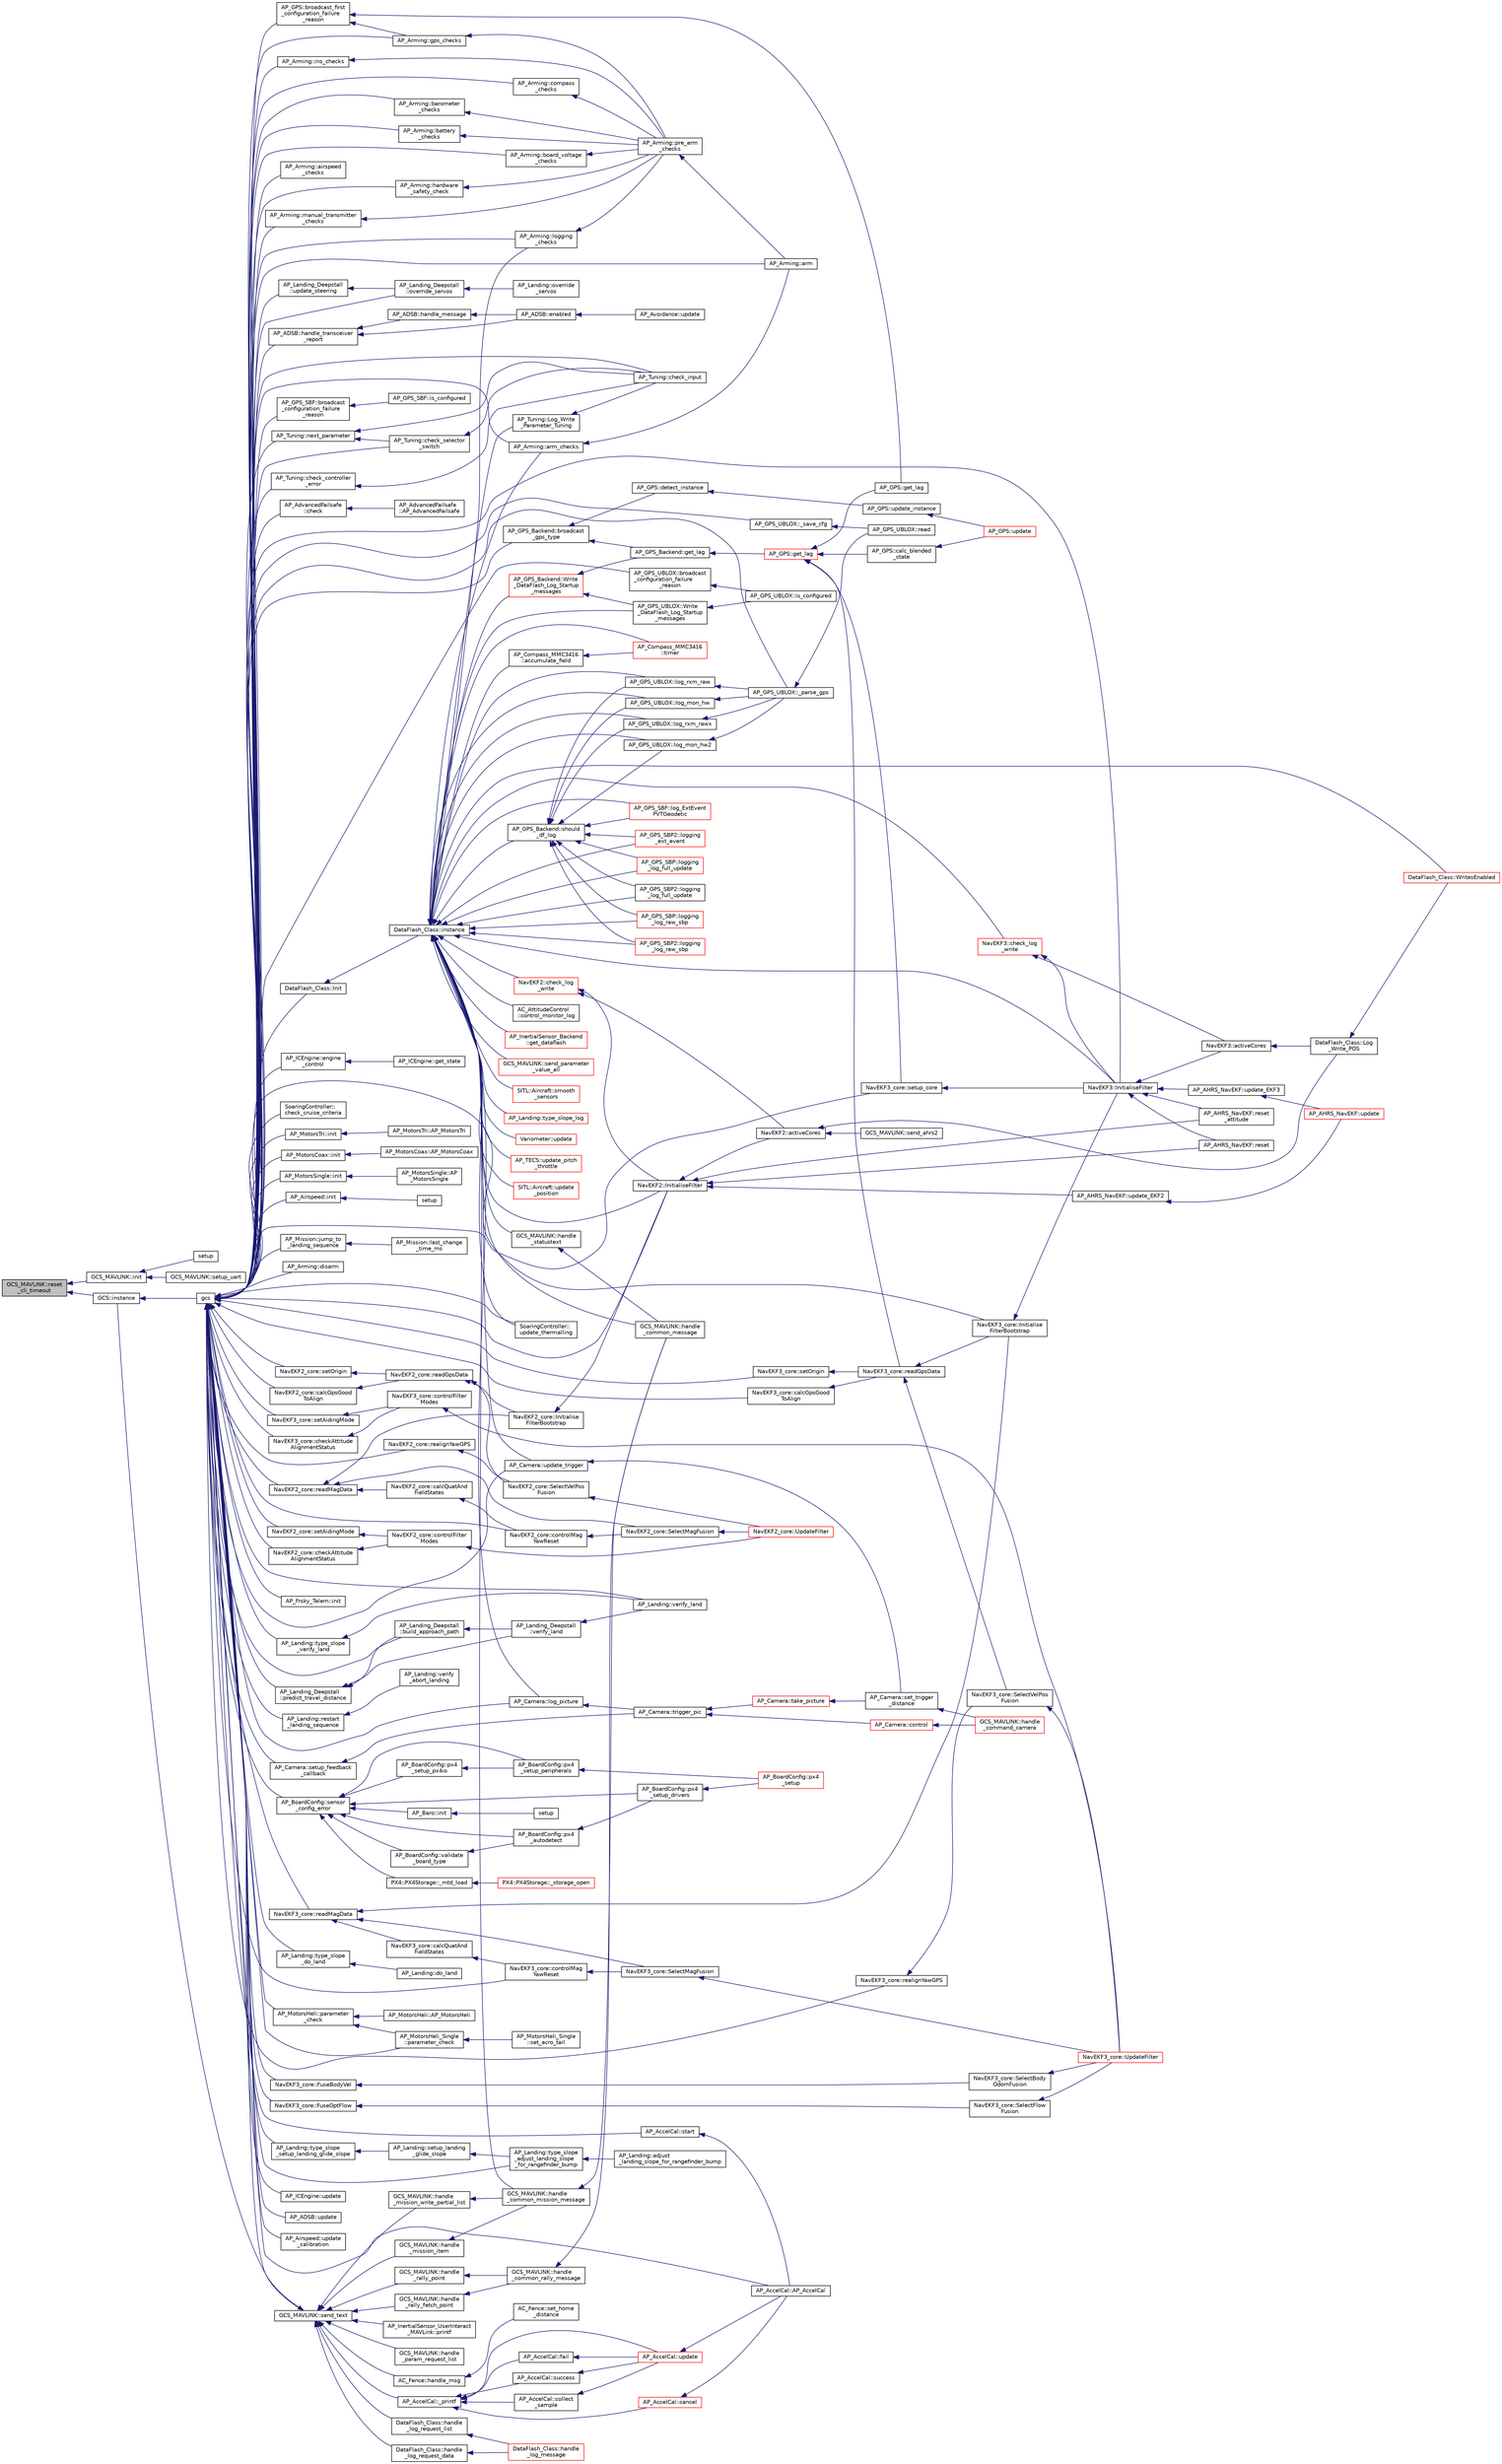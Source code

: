 digraph "GCS_MAVLINK::reset_cli_timeout"
{
 // INTERACTIVE_SVG=YES
  edge [fontname="Helvetica",fontsize="10",labelfontname="Helvetica",labelfontsize="10"];
  node [fontname="Helvetica",fontsize="10",shape=record];
  rankdir="LR";
  Node1 [label="GCS_MAVLINK::reset\l_cli_timeout",height=0.2,width=0.4,color="black", fillcolor="grey75", style="filled", fontcolor="black"];
  Node1 -> Node2 [dir="back",color="midnightblue",fontsize="10",style="solid",fontname="Helvetica"];
  Node2 [label="GCS_MAVLINK::init",height=0.2,width=0.4,color="black", fillcolor="white", style="filled",URL="$structGCS__MAVLINK.html#afaf4b53bc2f64b4fb6bd1fe729b2cef3"];
  Node2 -> Node3 [dir="back",color="midnightblue",fontsize="10",style="solid",fontname="Helvetica"];
  Node3 [label="setup",height=0.2,width=0.4,color="black", fillcolor="white", style="filled",URL="$routing_8cpp.html#a4fc01d736fe50cf5b977f755b675f11d"];
  Node2 -> Node4 [dir="back",color="midnightblue",fontsize="10",style="solid",fontname="Helvetica"];
  Node4 [label="GCS_MAVLINK::setup_uart",height=0.2,width=0.4,color="black", fillcolor="white", style="filled",URL="$structGCS__MAVLINK.html#a0680c93d81d7de3273931c5bccc890f5"];
  Node1 -> Node5 [dir="back",color="midnightblue",fontsize="10",style="solid",fontname="Helvetica"];
  Node5 [label="GCS::instance",height=0.2,width=0.4,color="black", fillcolor="white", style="filled",URL="$classGCS.html#ae4cc34bdfabd2de4587d3553e6b4582d"];
  Node5 -> Node6 [dir="back",color="midnightblue",fontsize="10",style="solid",fontname="Helvetica"];
  Node6 [label="gcs",height=0.2,width=0.4,color="black", fillcolor="white", style="filled",URL="$GCS__Common_8cpp.html#a1d3cc361b864ddf64a44c12ab3bd044e"];
  Node6 -> Node7 [dir="back",color="midnightblue",fontsize="10",style="solid",fontname="Helvetica"];
  Node7 [label="AP_GPS_UBLOX::_parse_gps",height=0.2,width=0.4,color="black", fillcolor="white", style="filled",URL="$classAP__GPS__UBLOX.html#a16ae8ab4b0babfbc2245beb0a438ec33"];
  Node7 -> Node8 [dir="back",color="midnightblue",fontsize="10",style="solid",fontname="Helvetica"];
  Node8 [label="AP_GPS_UBLOX::read",height=0.2,width=0.4,color="black", fillcolor="white", style="filled",URL="$classAP__GPS__UBLOX.html#a09825f5ca37ee9bdb5e0939a4073a84e"];
  Node6 -> Node9 [dir="back",color="midnightblue",fontsize="10",style="solid",fontname="Helvetica"];
  Node9 [label="AP_GPS_UBLOX::_save_cfg",height=0.2,width=0.4,color="black", fillcolor="white", style="filled",URL="$classAP__GPS__UBLOX.html#a735f714c51ff36ab8e5fa4cf266627ab"];
  Node9 -> Node8 [dir="back",color="midnightblue",fontsize="10",style="solid",fontname="Helvetica"];
  Node6 -> Node10 [dir="back",color="midnightblue",fontsize="10",style="solid",fontname="Helvetica"];
  Node10 [label="AP_Arming::airspeed\l_checks",height=0.2,width=0.4,color="black", fillcolor="white", style="filled",URL="$classAP__Arming.html#a2b7ca6e3c7517feca088b28d45f2fc61"];
  Node6 -> Node11 [dir="back",color="midnightblue",fontsize="10",style="solid",fontname="Helvetica"];
  Node11 [label="AP_AccelCal::AP_AccelCal",height=0.2,width=0.4,color="black", fillcolor="white", style="filled",URL="$classAP__AccelCal.html#a04edd404ef14de6e6106e02f3746afeb"];
  Node6 -> Node12 [dir="back",color="midnightblue",fontsize="10",style="solid",fontname="Helvetica"];
  Node12 [label="AP_Arming::arm",height=0.2,width=0.4,color="black", fillcolor="white", style="filled",URL="$classAP__Arming.html#a47b859d9929a736df2f08a1cad03efcb"];
  Node6 -> Node13 [dir="back",color="midnightblue",fontsize="10",style="solid",fontname="Helvetica"];
  Node13 [label="AP_Arming::arm_checks",height=0.2,width=0.4,color="black", fillcolor="white", style="filled",URL="$classAP__Arming.html#ab2f0095af9b74996b11006d85fc137ed"];
  Node13 -> Node12 [dir="back",color="midnightblue",fontsize="10",style="solid",fontname="Helvetica"];
  Node6 -> Node14 [dir="back",color="midnightblue",fontsize="10",style="solid",fontname="Helvetica"];
  Node14 [label="AP_Arming::barometer\l_checks",height=0.2,width=0.4,color="black", fillcolor="white", style="filled",URL="$classAP__Arming.html#af6f4e5ed936ada30378367cda0ad7710"];
  Node14 -> Node15 [dir="back",color="midnightblue",fontsize="10",style="solid",fontname="Helvetica"];
  Node15 [label="AP_Arming::pre_arm\l_checks",height=0.2,width=0.4,color="black", fillcolor="white", style="filled",URL="$classAP__Arming.html#a73c03baf7f22b7124a2ac9e9286a850a"];
  Node15 -> Node12 [dir="back",color="midnightblue",fontsize="10",style="solid",fontname="Helvetica"];
  Node6 -> Node16 [dir="back",color="midnightblue",fontsize="10",style="solid",fontname="Helvetica"];
  Node16 [label="AP_Arming::battery\l_checks",height=0.2,width=0.4,color="black", fillcolor="white", style="filled",URL="$classAP__Arming.html#a03bd378dc54cf6f8624cac6c2e59aa79"];
  Node16 -> Node15 [dir="back",color="midnightblue",fontsize="10",style="solid",fontname="Helvetica"];
  Node6 -> Node17 [dir="back",color="midnightblue",fontsize="10",style="solid",fontname="Helvetica"];
  Node17 [label="AP_Arming::board_voltage\l_checks",height=0.2,width=0.4,color="black", fillcolor="white", style="filled",URL="$classAP__Arming.html#a3a7732a0c5ed5b5ccbb97e72c2a6587c"];
  Node17 -> Node15 [dir="back",color="midnightblue",fontsize="10",style="solid",fontname="Helvetica"];
  Node6 -> Node18 [dir="back",color="midnightblue",fontsize="10",style="solid",fontname="Helvetica"];
  Node18 [label="AP_GPS_SBF::broadcast\l_configuration_failure\l_reason",height=0.2,width=0.4,color="black", fillcolor="white", style="filled",URL="$classAP__GPS__SBF.html#a3afd5ceacd87462981cc290fd3dcc66d"];
  Node18 -> Node19 [dir="back",color="midnightblue",fontsize="10",style="solid",fontname="Helvetica"];
  Node19 [label="AP_GPS_SBF::is_configured",height=0.2,width=0.4,color="black", fillcolor="white", style="filled",URL="$classAP__GPS__SBF.html#a6efa60b7831d8b60ebee050d2d37842d"];
  Node6 -> Node20 [dir="back",color="midnightblue",fontsize="10",style="solid",fontname="Helvetica"];
  Node20 [label="AP_GPS_UBLOX::broadcast\l_configuration_failure\l_reason",height=0.2,width=0.4,color="black", fillcolor="white", style="filled",URL="$classAP__GPS__UBLOX.html#a63fbd7a6bd3cac3ce3072a4713a0d1bc"];
  Node20 -> Node21 [dir="back",color="midnightblue",fontsize="10",style="solid",fontname="Helvetica"];
  Node21 [label="AP_GPS_UBLOX::is_configured",height=0.2,width=0.4,color="black", fillcolor="white", style="filled",URL="$classAP__GPS__UBLOX.html#a58f67b3059c4ba8892d12ae9139f077d"];
  Node6 -> Node22 [dir="back",color="midnightblue",fontsize="10",style="solid",fontname="Helvetica"];
  Node22 [label="AP_GPS::broadcast_first\l_configuration_failure\l_reason",height=0.2,width=0.4,color="black", fillcolor="white", style="filled",URL="$classAP__GPS.html#a04a660c6aeee0add4d4d6ebac74c2944"];
  Node22 -> Node23 [dir="back",color="midnightblue",fontsize="10",style="solid",fontname="Helvetica"];
  Node23 [label="AP_GPS::get_lag",height=0.2,width=0.4,color="black", fillcolor="white", style="filled",URL="$classAP__GPS.html#a6e74a89971cdb43f9d24e5dd9a36a090"];
  Node22 -> Node24 [dir="back",color="midnightblue",fontsize="10",style="solid",fontname="Helvetica"];
  Node24 [label="AP_Arming::gps_checks",height=0.2,width=0.4,color="black", fillcolor="white", style="filled",URL="$classAP__Arming.html#a3e31fe40e0d7d0e6befd2f82dd6b5a6d"];
  Node24 -> Node15 [dir="back",color="midnightblue",fontsize="10",style="solid",fontname="Helvetica"];
  Node6 -> Node25 [dir="back",color="midnightblue",fontsize="10",style="solid",fontname="Helvetica"];
  Node25 [label="AP_GPS_Backend::broadcast\l_gps_type",height=0.2,width=0.4,color="black", fillcolor="white", style="filled",URL="$classAP__GPS__Backend.html#ae08cc0de134fdba86c629c09dc5c8790"];
  Node25 -> Node26 [dir="back",color="midnightblue",fontsize="10",style="solid",fontname="Helvetica"];
  Node26 [label="AP_GPS::detect_instance",height=0.2,width=0.4,color="black", fillcolor="white", style="filled",URL="$classAP__GPS.html#a4bdd5c70ed358b4147a58c7d09f040dd"];
  Node26 -> Node27 [dir="back",color="midnightblue",fontsize="10",style="solid",fontname="Helvetica"];
  Node27 [label="AP_GPS::update_instance",height=0.2,width=0.4,color="black", fillcolor="white", style="filled",URL="$classAP__GPS.html#a83302e8b52e5d01ae67375b3542eb460"];
  Node27 -> Node28 [dir="back",color="midnightblue",fontsize="10",style="solid",fontname="Helvetica"];
  Node28 [label="AP_GPS::update",height=0.2,width=0.4,color="red", fillcolor="white", style="filled",URL="$classAP__GPS.html#afe04427a47ab5e630cb979815abd911e"];
  Node25 -> Node29 [dir="back",color="midnightblue",fontsize="10",style="solid",fontname="Helvetica"];
  Node29 [label="AP_GPS_Backend::get_lag",height=0.2,width=0.4,color="black", fillcolor="white", style="filled",URL="$classAP__GPS__Backend.html#aef958d85d2717afc7b1e3af3eaf19291"];
  Node29 -> Node30 [dir="back",color="midnightblue",fontsize="10",style="solid",fontname="Helvetica"];
  Node30 [label="AP_GPS::get_lag",height=0.2,width=0.4,color="red", fillcolor="white", style="filled",URL="$classAP__GPS.html#a4a682466e84404be8ca6f66816fd56a5"];
  Node30 -> Node31 [dir="back",color="midnightblue",fontsize="10",style="solid",fontname="Helvetica"];
  Node31 [label="AP_GPS::calc_blended\l_state",height=0.2,width=0.4,color="black", fillcolor="white", style="filled",URL="$classAP__GPS.html#a86e388032563bbd72cca1bce9ec24d17"];
  Node31 -> Node28 [dir="back",color="midnightblue",fontsize="10",style="solid",fontname="Helvetica"];
  Node30 -> Node23 [dir="back",color="midnightblue",fontsize="10",style="solid",fontname="Helvetica"];
  Node30 -> Node32 [dir="back",color="midnightblue",fontsize="10",style="solid",fontname="Helvetica"];
  Node32 [label="NavEKF3_core::readGpsData",height=0.2,width=0.4,color="black", fillcolor="white", style="filled",URL="$classNavEKF3__core.html#ac8dc281034818e5fc9b2207daa2b7c3a"];
  Node32 -> Node33 [dir="back",color="midnightblue",fontsize="10",style="solid",fontname="Helvetica"];
  Node33 [label="NavEKF3_core::Initialise\lFilterBootstrap",height=0.2,width=0.4,color="black", fillcolor="white", style="filled",URL="$classNavEKF3__core.html#aae18ada44b1b7be0d45af03391ef961a"];
  Node33 -> Node34 [dir="back",color="midnightblue",fontsize="10",style="solid",fontname="Helvetica"];
  Node34 [label="NavEKF3::InitialiseFilter",height=0.2,width=0.4,color="black", fillcolor="white", style="filled",URL="$classNavEKF3.html#a07f064fa513fbb6e7188141904f3b5b5"];
  Node34 -> Node35 [dir="back",color="midnightblue",fontsize="10",style="solid",fontname="Helvetica"];
  Node35 [label="AP_AHRS_NavEKF::update_EKF3",height=0.2,width=0.4,color="black", fillcolor="white", style="filled",URL="$classAP__AHRS__NavEKF.html#a324160404f12959e955554f5aed26459"];
  Node35 -> Node36 [dir="back",color="midnightblue",fontsize="10",style="solid",fontname="Helvetica"];
  Node36 [label="AP_AHRS_NavEKF::update",height=0.2,width=0.4,color="red", fillcolor="white", style="filled",URL="$classAP__AHRS__NavEKF.html#ac8111979c5dc37a55b2c50818534ea52"];
  Node34 -> Node37 [dir="back",color="midnightblue",fontsize="10",style="solid",fontname="Helvetica"];
  Node37 [label="AP_AHRS_NavEKF::reset",height=0.2,width=0.4,color="black", fillcolor="white", style="filled",URL="$classAP__AHRS__NavEKF.html#a532ff0df024a4537e5a108c42ba405a7"];
  Node34 -> Node38 [dir="back",color="midnightblue",fontsize="10",style="solid",fontname="Helvetica"];
  Node38 [label="AP_AHRS_NavEKF::reset\l_attitude",height=0.2,width=0.4,color="black", fillcolor="white", style="filled",URL="$classAP__AHRS__NavEKF.html#a9bd3c7f1793a48cd0d736b19fbfaf19a"];
  Node34 -> Node39 [dir="back",color="midnightblue",fontsize="10",style="solid",fontname="Helvetica"];
  Node39 [label="NavEKF3::activeCores",height=0.2,width=0.4,color="black", fillcolor="white", style="filled",URL="$classNavEKF3.html#a3e1f50ad977a17222fcd7a6851b0f2ec"];
  Node39 -> Node40 [dir="back",color="midnightblue",fontsize="10",style="solid",fontname="Helvetica"];
  Node40 [label="DataFlash_Class::Log\l_Write_POS",height=0.2,width=0.4,color="black", fillcolor="white", style="filled",URL="$classDataFlash__Class.html#a46e58faaa53c44516433f6bb7bde4163"];
  Node40 -> Node41 [dir="back",color="midnightblue",fontsize="10",style="solid",fontname="Helvetica"];
  Node41 [label="DataFlash_Class::WritesEnabled",height=0.2,width=0.4,color="red", fillcolor="white", style="filled",URL="$classDataFlash__Class.html#a680528ccef337901407a125439e1f397"];
  Node32 -> Node42 [dir="back",color="midnightblue",fontsize="10",style="solid",fontname="Helvetica"];
  Node42 [label="NavEKF3_core::SelectVelPos\lFusion",height=0.2,width=0.4,color="black", fillcolor="white", style="filled",URL="$classNavEKF3__core.html#a8f4723dabc873f7112948a18b290fb01"];
  Node42 -> Node43 [dir="back",color="midnightblue",fontsize="10",style="solid",fontname="Helvetica"];
  Node43 [label="NavEKF3_core::UpdateFilter",height=0.2,width=0.4,color="red", fillcolor="white", style="filled",URL="$classNavEKF3__core.html#a2a7fae9e0bf2ce6fc2f9b3918dc168d3"];
  Node30 -> Node44 [dir="back",color="midnightblue",fontsize="10",style="solid",fontname="Helvetica"];
  Node44 [label="NavEKF3_core::setup_core",height=0.2,width=0.4,color="black", fillcolor="white", style="filled",URL="$classNavEKF3__core.html#a0b8f47e59f846a862b145edfaa9b7e99"];
  Node44 -> Node34 [dir="back",color="midnightblue",fontsize="10",style="solid",fontname="Helvetica"];
  Node6 -> Node45 [dir="back",color="midnightblue",fontsize="10",style="solid",fontname="Helvetica"];
  Node45 [label="AP_Landing_Deepstall\l::build_approach_path",height=0.2,width=0.4,color="black", fillcolor="white", style="filled",URL="$classAP__Landing__Deepstall.html#a4a72b071a83b10f686db40d93a9ddb7c"];
  Node45 -> Node46 [dir="back",color="midnightblue",fontsize="10",style="solid",fontname="Helvetica"];
  Node46 [label="AP_Landing_Deepstall\l::verify_land",height=0.2,width=0.4,color="black", fillcolor="white", style="filled",URL="$classAP__Landing__Deepstall.html#af3cde793ef57477c3468547de0a8a90f"];
  Node46 -> Node47 [dir="back",color="midnightblue",fontsize="10",style="solid",fontname="Helvetica"];
  Node47 [label="AP_Landing::verify_land",height=0.2,width=0.4,color="black", fillcolor="white", style="filled",URL="$classAP__Landing.html#afdbc34de818b9cb366336c23660fd495"];
  Node6 -> Node48 [dir="back",color="midnightblue",fontsize="10",style="solid",fontname="Helvetica"];
  Node48 [label="NavEKF2_core::calcGpsGood\lToAlign",height=0.2,width=0.4,color="black", fillcolor="white", style="filled",URL="$classNavEKF2__core.html#af17ad10645eedde6134e5988ed2b80b2"];
  Node48 -> Node49 [dir="back",color="midnightblue",fontsize="10",style="solid",fontname="Helvetica"];
  Node49 [label="NavEKF2_core::readGpsData",height=0.2,width=0.4,color="black", fillcolor="white", style="filled",URL="$classNavEKF2__core.html#ae325dba2deac733f1de41c5e7ee4f707"];
  Node49 -> Node50 [dir="back",color="midnightblue",fontsize="10",style="solid",fontname="Helvetica"];
  Node50 [label="NavEKF2_core::Initialise\lFilterBootstrap",height=0.2,width=0.4,color="black", fillcolor="white", style="filled",URL="$classNavEKF2__core.html#a4a06ae47c3edebdecd2b179a0567f00b"];
  Node50 -> Node51 [dir="back",color="midnightblue",fontsize="10",style="solid",fontname="Helvetica"];
  Node51 [label="NavEKF2::InitialiseFilter",height=0.2,width=0.4,color="black", fillcolor="white", style="filled",URL="$classNavEKF2.html#a9c447b8d84abf2dfc845ddbbbad46a2b"];
  Node51 -> Node52 [dir="back",color="midnightblue",fontsize="10",style="solid",fontname="Helvetica"];
  Node52 [label="AP_AHRS_NavEKF::update_EKF2",height=0.2,width=0.4,color="black", fillcolor="white", style="filled",URL="$classAP__AHRS__NavEKF.html#a0187c6d3d4348b002a204c05d3e94b07"];
  Node52 -> Node36 [dir="back",color="midnightblue",fontsize="10",style="solid",fontname="Helvetica"];
  Node51 -> Node37 [dir="back",color="midnightblue",fontsize="10",style="solid",fontname="Helvetica"];
  Node51 -> Node38 [dir="back",color="midnightblue",fontsize="10",style="solid",fontname="Helvetica"];
  Node51 -> Node53 [dir="back",color="midnightblue",fontsize="10",style="solid",fontname="Helvetica"];
  Node53 [label="NavEKF2::activeCores",height=0.2,width=0.4,color="black", fillcolor="white", style="filled",URL="$classNavEKF2.html#ab18af2714c15fcf190493c01e2a28c73"];
  Node53 -> Node40 [dir="back",color="midnightblue",fontsize="10",style="solid",fontname="Helvetica"];
  Node53 -> Node54 [dir="back",color="midnightblue",fontsize="10",style="solid",fontname="Helvetica"];
  Node54 [label="GCS_MAVLINK::send_ahrs2",height=0.2,width=0.4,color="black", fillcolor="white", style="filled",URL="$structGCS__MAVLINK.html#a558ba3447048b78cb9dde460053e2741"];
  Node49 -> Node55 [dir="back",color="midnightblue",fontsize="10",style="solid",fontname="Helvetica"];
  Node55 [label="NavEKF2_core::SelectVelPos\lFusion",height=0.2,width=0.4,color="black", fillcolor="white", style="filled",URL="$classNavEKF2__core.html#aff31047fa71772bca7ce574617ede0f6"];
  Node55 -> Node56 [dir="back",color="midnightblue",fontsize="10",style="solid",fontname="Helvetica"];
  Node56 [label="NavEKF2_core::UpdateFilter",height=0.2,width=0.4,color="red", fillcolor="white", style="filled",URL="$classNavEKF2__core.html#a5f5c815cbd5ebba30d731f89f87726c3"];
  Node6 -> Node57 [dir="back",color="midnightblue",fontsize="10",style="solid",fontname="Helvetica"];
  Node57 [label="NavEKF3_core::calcGpsGood\lToAlign",height=0.2,width=0.4,color="black", fillcolor="white", style="filled",URL="$classNavEKF3__core.html#ab712c6228fff3e0413b5bf039755ccaf"];
  Node57 -> Node32 [dir="back",color="midnightblue",fontsize="10",style="solid",fontname="Helvetica"];
  Node6 -> Node58 [dir="back",color="midnightblue",fontsize="10",style="solid",fontname="Helvetica"];
  Node58 [label="AP_AdvancedFailsafe\l::check",height=0.2,width=0.4,color="black", fillcolor="white", style="filled",URL="$classAP__AdvancedFailsafe.html#a017a878d56457eea9bd9a59c07b92190"];
  Node58 -> Node59 [dir="back",color="midnightblue",fontsize="10",style="solid",fontname="Helvetica"];
  Node59 [label="AP_AdvancedFailsafe\l::AP_AdvancedFailsafe",height=0.2,width=0.4,color="black", fillcolor="white", style="filled",URL="$classAP__AdvancedFailsafe.html#a39be1f9cf2fd71b852e60314e24a5014"];
  Node6 -> Node60 [dir="back",color="midnightblue",fontsize="10",style="solid",fontname="Helvetica"];
  Node60 [label="AP_Tuning::check_controller\l_error",height=0.2,width=0.4,color="black", fillcolor="white", style="filled",URL="$classAP__Tuning.html#a2edf7f8bc74c25be438ec7ceacbe9267"];
  Node60 -> Node61 [dir="back",color="midnightblue",fontsize="10",style="solid",fontname="Helvetica"];
  Node61 [label="AP_Tuning::check_input",height=0.2,width=0.4,color="black", fillcolor="white", style="filled",URL="$classAP__Tuning.html#a26bf8c5e3711e547ce95654ca285fecb"];
  Node6 -> Node62 [dir="back",color="midnightblue",fontsize="10",style="solid",fontname="Helvetica"];
  Node62 [label="SoaringController::\lcheck_cruise_criteria",height=0.2,width=0.4,color="black", fillcolor="white", style="filled",URL="$classSoaringController.html#a67d3126fd2b67b567a8aac3998948170"];
  Node6 -> Node61 [dir="back",color="midnightblue",fontsize="10",style="solid",fontname="Helvetica"];
  Node6 -> Node63 [dir="back",color="midnightblue",fontsize="10",style="solid",fontname="Helvetica"];
  Node63 [label="AP_Tuning::check_selector\l_switch",height=0.2,width=0.4,color="black", fillcolor="white", style="filled",URL="$classAP__Tuning.html#a2c322bf5acb10cb09aee89436abf4e04"];
  Node63 -> Node61 [dir="back",color="midnightblue",fontsize="10",style="solid",fontname="Helvetica"];
  Node6 -> Node64 [dir="back",color="midnightblue",fontsize="10",style="solid",fontname="Helvetica"];
  Node64 [label="NavEKF2_core::checkAttitude\lAlignmentStatus",height=0.2,width=0.4,color="black", fillcolor="white", style="filled",URL="$classNavEKF2__core.html#aeae0381fbcdde23ea1a58f929d0aeafb"];
  Node64 -> Node65 [dir="back",color="midnightblue",fontsize="10",style="solid",fontname="Helvetica"];
  Node65 [label="NavEKF2_core::controlFilter\lModes",height=0.2,width=0.4,color="black", fillcolor="white", style="filled",URL="$classNavEKF2__core.html#a9c41b138c335540f4cc51c4b3fff9b9f"];
  Node65 -> Node56 [dir="back",color="midnightblue",fontsize="10",style="solid",fontname="Helvetica"];
  Node6 -> Node66 [dir="back",color="midnightblue",fontsize="10",style="solid",fontname="Helvetica"];
  Node66 [label="NavEKF3_core::checkAttitude\lAlignmentStatus",height=0.2,width=0.4,color="black", fillcolor="white", style="filled",URL="$classNavEKF3__core.html#a7ccaa712cd813dd23e6cb1a438be83ae"];
  Node66 -> Node67 [dir="back",color="midnightblue",fontsize="10",style="solid",fontname="Helvetica"];
  Node67 [label="NavEKF3_core::controlFilter\lModes",height=0.2,width=0.4,color="black", fillcolor="white", style="filled",URL="$classNavEKF3__core.html#a95c6e08d506573f77311f547a0d97fd2"];
  Node67 -> Node43 [dir="back",color="midnightblue",fontsize="10",style="solid",fontname="Helvetica"];
  Node6 -> Node68 [dir="back",color="midnightblue",fontsize="10",style="solid",fontname="Helvetica"];
  Node68 [label="AP_Arming::compass\l_checks",height=0.2,width=0.4,color="black", fillcolor="white", style="filled",URL="$classAP__Arming.html#a24332b3f5e2e233914bce12e69ae9564"];
  Node68 -> Node15 [dir="back",color="midnightblue",fontsize="10",style="solid",fontname="Helvetica"];
  Node6 -> Node69 [dir="back",color="midnightblue",fontsize="10",style="solid",fontname="Helvetica"];
  Node69 [label="NavEKF2_core::controlMag\lYawReset",height=0.2,width=0.4,color="black", fillcolor="white", style="filled",URL="$classNavEKF2__core.html#a3989e564224adfa26b0e32a5a03aca10"];
  Node69 -> Node70 [dir="back",color="midnightblue",fontsize="10",style="solid",fontname="Helvetica"];
  Node70 [label="NavEKF2_core::SelectMagFusion",height=0.2,width=0.4,color="black", fillcolor="white", style="filled",URL="$classNavEKF2__core.html#aa0f6cd840e93e0233f056c88ce45ef85"];
  Node70 -> Node56 [dir="back",color="midnightblue",fontsize="10",style="solid",fontname="Helvetica"];
  Node6 -> Node71 [dir="back",color="midnightblue",fontsize="10",style="solid",fontname="Helvetica"];
  Node71 [label="NavEKF3_core::controlMag\lYawReset",height=0.2,width=0.4,color="black", fillcolor="white", style="filled",URL="$classNavEKF3__core.html#ae050fc8e6c45d5134f8cba8dabc719e8"];
  Node71 -> Node72 [dir="back",color="midnightblue",fontsize="10",style="solid",fontname="Helvetica"];
  Node72 [label="NavEKF3_core::SelectMagFusion",height=0.2,width=0.4,color="black", fillcolor="white", style="filled",URL="$classNavEKF3__core.html#a800d407d377e6532d563c68cc3c731d8"];
  Node72 -> Node43 [dir="back",color="midnightblue",fontsize="10",style="solid",fontname="Helvetica"];
  Node6 -> Node73 [dir="back",color="midnightblue",fontsize="10",style="solid",fontname="Helvetica"];
  Node73 [label="AP_Arming::disarm",height=0.2,width=0.4,color="black", fillcolor="white", style="filled",URL="$classAP__Arming.html#a1cd502992feb63526f3e2942576d4c03"];
  Node6 -> Node74 [dir="back",color="midnightblue",fontsize="10",style="solid",fontname="Helvetica"];
  Node74 [label="AP_ICEngine::engine\l_control",height=0.2,width=0.4,color="black", fillcolor="white", style="filled",URL="$classAP__ICEngine.html#a7ff9bcb99673c2fdd18f017902759fdc"];
  Node74 -> Node75 [dir="back",color="midnightblue",fontsize="10",style="solid",fontname="Helvetica"];
  Node75 [label="AP_ICEngine::get_state",height=0.2,width=0.4,color="black", fillcolor="white", style="filled",URL="$classAP__ICEngine.html#a8f16fbca2b8c8ecd7b0c4b25e75b780c"];
  Node6 -> Node76 [dir="back",color="midnightblue",fontsize="10",style="solid",fontname="Helvetica"];
  Node76 [label="NavEKF3_core::FuseBodyVel",height=0.2,width=0.4,color="black", fillcolor="white", style="filled",URL="$classNavEKF3__core.html#ac3a112101b27d4efd4d9f9cb7904268f"];
  Node76 -> Node77 [dir="back",color="midnightblue",fontsize="10",style="solid",fontname="Helvetica"];
  Node77 [label="NavEKF3_core::SelectBody\lOdomFusion",height=0.2,width=0.4,color="black", fillcolor="white", style="filled",URL="$classNavEKF3__core.html#a3428bb1101c7d29ed20a768b39e234a1"];
  Node77 -> Node43 [dir="back",color="midnightblue",fontsize="10",style="solid",fontname="Helvetica"];
  Node6 -> Node78 [dir="back",color="midnightblue",fontsize="10",style="solid",fontname="Helvetica"];
  Node78 [label="NavEKF3_core::FuseOptFlow",height=0.2,width=0.4,color="black", fillcolor="white", style="filled",URL="$classNavEKF3__core.html#a54648c765fad2d34d1de4453beb07f01"];
  Node78 -> Node79 [dir="back",color="midnightblue",fontsize="10",style="solid",fontname="Helvetica"];
  Node79 [label="NavEKF3_core::SelectFlow\lFusion",height=0.2,width=0.4,color="black", fillcolor="white", style="filled",URL="$classNavEKF3__core.html#a39734940646764850a021495895c7beb"];
  Node79 -> Node43 [dir="back",color="midnightblue",fontsize="10",style="solid",fontname="Helvetica"];
  Node6 -> Node24 [dir="back",color="midnightblue",fontsize="10",style="solid",fontname="Helvetica"];
  Node6 -> Node80 [dir="back",color="midnightblue",fontsize="10",style="solid",fontname="Helvetica"];
  Node80 [label="AP_ADSB::handle_transceiver\l_report",height=0.2,width=0.4,color="black", fillcolor="white", style="filled",URL="$classAP__ADSB.html#a3e100c93ec641fc04cbf8b0472a482f2"];
  Node80 -> Node81 [dir="back",color="midnightblue",fontsize="10",style="solid",fontname="Helvetica"];
  Node81 [label="AP_ADSB::enabled",height=0.2,width=0.4,color="black", fillcolor="white", style="filled",URL="$classAP__ADSB.html#af26aa027b7f46c7bc4c6df02e2b383d8"];
  Node81 -> Node82 [dir="back",color="midnightblue",fontsize="10",style="solid",fontname="Helvetica"];
  Node82 [label="AP_Avoidance::update",height=0.2,width=0.4,color="black", fillcolor="white", style="filled",URL="$classAP__Avoidance.html#a37059296c298d5f6d9a5fb11bab4d329"];
  Node80 -> Node83 [dir="back",color="midnightblue",fontsize="10",style="solid",fontname="Helvetica"];
  Node83 [label="AP_ADSB::handle_message",height=0.2,width=0.4,color="black", fillcolor="white", style="filled",URL="$classAP__ADSB.html#add2ce2f5a7bb949117e97164712f814e"];
  Node83 -> Node81 [dir="back",color="midnightblue",fontsize="10",style="solid",fontname="Helvetica"];
  Node6 -> Node84 [dir="back",color="midnightblue",fontsize="10",style="solid",fontname="Helvetica"];
  Node84 [label="AP_Arming::hardware\l_safety_check",height=0.2,width=0.4,color="black", fillcolor="white", style="filled",URL="$classAP__Arming.html#a66dd88cc4605d1c91c655b2959274b5c"];
  Node84 -> Node15 [dir="back",color="midnightblue",fontsize="10",style="solid",fontname="Helvetica"];
  Node6 -> Node85 [dir="back",color="midnightblue",fontsize="10",style="solid",fontname="Helvetica"];
  Node85 [label="AP_MotorsTri::init",height=0.2,width=0.4,color="black", fillcolor="white", style="filled",URL="$classAP__MotorsTri.html#ab3d9289eccb10b59908b71f5d6deef12"];
  Node85 -> Node86 [dir="back",color="midnightblue",fontsize="10",style="solid",fontname="Helvetica"];
  Node86 [label="AP_MotorsTri::AP_MotorsTri",height=0.2,width=0.4,color="black", fillcolor="white", style="filled",URL="$classAP__MotorsTri.html#a282f48b7e788fbbe5ae835a00937cb02",tooltip="Constructor. "];
  Node6 -> Node87 [dir="back",color="midnightblue",fontsize="10",style="solid",fontname="Helvetica"];
  Node87 [label="AP_MotorsCoax::init",height=0.2,width=0.4,color="black", fillcolor="white", style="filled",URL="$classAP__MotorsCoax.html#a608e8b345514d5dc776e9127340c16ce"];
  Node87 -> Node88 [dir="back",color="midnightblue",fontsize="10",style="solid",fontname="Helvetica"];
  Node88 [label="AP_MotorsCoax::AP_MotorsCoax",height=0.2,width=0.4,color="black", fillcolor="white", style="filled",URL="$classAP__MotorsCoax.html#a9f2013067a9ad3699bad4bd7ec4fba55",tooltip="Constructor. "];
  Node6 -> Node89 [dir="back",color="midnightblue",fontsize="10",style="solid",fontname="Helvetica"];
  Node89 [label="AP_MotorsSingle::init",height=0.2,width=0.4,color="black", fillcolor="white", style="filled",URL="$classAP__MotorsSingle.html#a23f9e9dec626aa810d730065eabadbf3"];
  Node89 -> Node90 [dir="back",color="midnightblue",fontsize="10",style="solid",fontname="Helvetica"];
  Node90 [label="AP_MotorsSingle::AP\l_MotorsSingle",height=0.2,width=0.4,color="black", fillcolor="white", style="filled",URL="$classAP__MotorsSingle.html#a93eade83957680ac6f0b01fadc8fbbfa",tooltip="Constructor. "];
  Node6 -> Node91 [dir="back",color="midnightblue",fontsize="10",style="solid",fontname="Helvetica"];
  Node91 [label="AP_Airspeed::init",height=0.2,width=0.4,color="black", fillcolor="white", style="filled",URL="$classAP__Airspeed.html#a7499575104f24c6502e1148c353d9637"];
  Node91 -> Node92 [dir="back",color="midnightblue",fontsize="10",style="solid",fontname="Helvetica"];
  Node92 [label="setup",height=0.2,width=0.4,color="black", fillcolor="white", style="filled",URL="$Airspeed_8cpp.html#a4fc01d736fe50cf5b977f755b675f11d"];
  Node6 -> Node93 [dir="back",color="midnightblue",fontsize="10",style="solid",fontname="Helvetica"];
  Node93 [label="DataFlash_Class::Init",height=0.2,width=0.4,color="black", fillcolor="white", style="filled",URL="$classDataFlash__Class.html#aabebe7ff9db07e2890274fceaa81b063"];
  Node93 -> Node94 [dir="back",color="midnightblue",fontsize="10",style="solid",fontname="Helvetica"];
  Node94 [label="DataFlash_Class::instance",height=0.2,width=0.4,color="black", fillcolor="white", style="filled",URL="$classDataFlash__Class.html#af898b7f68e05b5d2a6eaf53d2c178983"];
  Node94 -> Node95 [dir="back",color="midnightblue",fontsize="10",style="solid",fontname="Helvetica"];
  Node95 [label="AP_Compass_MMC3416\l::accumulate_field",height=0.2,width=0.4,color="black", fillcolor="white", style="filled",URL="$classAP__Compass__MMC3416.html#aa81525e474696e469db55ad9712a1b4f"];
  Node95 -> Node96 [dir="back",color="midnightblue",fontsize="10",style="solid",fontname="Helvetica"];
  Node96 [label="AP_Compass_MMC3416\l::timer",height=0.2,width=0.4,color="red", fillcolor="white", style="filled",URL="$classAP__Compass__MMC3416.html#a8b5b61173af45f3892c51bbeda783190"];
  Node94 -> Node13 [dir="back",color="midnightblue",fontsize="10",style="solid",fontname="Helvetica"];
  Node94 -> Node97 [dir="back",color="midnightblue",fontsize="10",style="solid",fontname="Helvetica"];
  Node97 [label="NavEKF3::check_log\l_write",height=0.2,width=0.4,color="red", fillcolor="white", style="filled",URL="$classNavEKF3.html#afa5a1b626563d35ad95545e8f056214b"];
  Node97 -> Node34 [dir="back",color="midnightblue",fontsize="10",style="solid",fontname="Helvetica"];
  Node97 -> Node39 [dir="back",color="midnightblue",fontsize="10",style="solid",fontname="Helvetica"];
  Node94 -> Node98 [dir="back",color="midnightblue",fontsize="10",style="solid",fontname="Helvetica"];
  Node98 [label="NavEKF2::check_log\l_write",height=0.2,width=0.4,color="red", fillcolor="white", style="filled",URL="$classNavEKF2.html#a124df957952b2cb0c04e4318a173f67a"];
  Node98 -> Node51 [dir="back",color="midnightblue",fontsize="10",style="solid",fontname="Helvetica"];
  Node98 -> Node53 [dir="back",color="midnightblue",fontsize="10",style="solid",fontname="Helvetica"];
  Node94 -> Node99 [dir="back",color="midnightblue",fontsize="10",style="solid",fontname="Helvetica"];
  Node99 [label="AC_AttitudeControl\l::control_monitor_log",height=0.2,width=0.4,color="black", fillcolor="white", style="filled",URL="$classAC__AttitudeControl.html#a24124a33c8cd7a9cd575d0c16a1e2d5b"];
  Node94 -> Node100 [dir="back",color="midnightblue",fontsize="10",style="solid",fontname="Helvetica"];
  Node100 [label="AP_InertialSensor_Backend\l::get_dataflash",height=0.2,width=0.4,color="red", fillcolor="white", style="filled",URL="$classAP__InertialSensor__Backend.html#a6c878a16f5530684e2e1644a374756ca"];
  Node94 -> Node101 [dir="back",color="midnightblue",fontsize="10",style="solid",fontname="Helvetica"];
  Node101 [label="GCS_MAVLINK::handle\l_common_message",height=0.2,width=0.4,color="black", fillcolor="white", style="filled",URL="$structGCS__MAVLINK.html#a13da94a2548ade6552a5250eb3251e89"];
  Node94 -> Node102 [dir="back",color="midnightblue",fontsize="10",style="solid",fontname="Helvetica"];
  Node102 [label="GCS_MAVLINK::handle\l_common_mission_message",height=0.2,width=0.4,color="black", fillcolor="white", style="filled",URL="$structGCS__MAVLINK.html#a00013e2a14c47d88af2638763d82e7d3"];
  Node102 -> Node101 [dir="back",color="midnightblue",fontsize="10",style="solid",fontname="Helvetica"];
  Node94 -> Node103 [dir="back",color="midnightblue",fontsize="10",style="solid",fontname="Helvetica"];
  Node103 [label="GCS_MAVLINK::handle\l_statustext",height=0.2,width=0.4,color="black", fillcolor="white", style="filled",URL="$structGCS__MAVLINK.html#a3e1b87c59be0f67950cce0314ffa4c30"];
  Node103 -> Node101 [dir="back",color="midnightblue",fontsize="10",style="solid",fontname="Helvetica"];
  Node94 -> Node34 [dir="back",color="midnightblue",fontsize="10",style="solid",fontname="Helvetica"];
  Node94 -> Node51 [dir="back",color="midnightblue",fontsize="10",style="solid",fontname="Helvetica"];
  Node94 -> Node104 [dir="back",color="midnightblue",fontsize="10",style="solid",fontname="Helvetica"];
  Node104 [label="AP_GPS_SBF::log_ExtEvent\lPVTGeodetic",height=0.2,width=0.4,color="red", fillcolor="white", style="filled",URL="$classAP__GPS__SBF.html#a029bda686db2bccb2b98f78cf5ea38fe"];
  Node94 -> Node105 [dir="back",color="midnightblue",fontsize="10",style="solid",fontname="Helvetica"];
  Node105 [label="AP_GPS_UBLOX::log_mon_hw",height=0.2,width=0.4,color="black", fillcolor="white", style="filled",URL="$classAP__GPS__UBLOX.html#afaad8ce1ad6c2192e2608e5731789b25"];
  Node105 -> Node7 [dir="back",color="midnightblue",fontsize="10",style="solid",fontname="Helvetica"];
  Node94 -> Node106 [dir="back",color="midnightblue",fontsize="10",style="solid",fontname="Helvetica"];
  Node106 [label="AP_GPS_UBLOX::log_mon_hw2",height=0.2,width=0.4,color="black", fillcolor="white", style="filled",URL="$classAP__GPS__UBLOX.html#aa371c3daa15a309ab65f1522471ff5c2"];
  Node106 -> Node7 [dir="back",color="midnightblue",fontsize="10",style="solid",fontname="Helvetica"];
  Node94 -> Node107 [dir="back",color="midnightblue",fontsize="10",style="solid",fontname="Helvetica"];
  Node107 [label="AP_Camera::log_picture",height=0.2,width=0.4,color="black", fillcolor="white", style="filled",URL="$classAP__Camera.html#ae511c5d9c318c1650f04b4ecb5709112"];
  Node107 -> Node108 [dir="back",color="midnightblue",fontsize="10",style="solid",fontname="Helvetica"];
  Node108 [label="AP_Camera::trigger_pic",height=0.2,width=0.4,color="black", fillcolor="white", style="filled",URL="$classAP__Camera.html#a912338131e4f4ab09eb09139d471b7b3"];
  Node108 -> Node109 [dir="back",color="midnightblue",fontsize="10",style="solid",fontname="Helvetica"];
  Node109 [label="AP_Camera::control",height=0.2,width=0.4,color="red", fillcolor="white", style="filled",URL="$classAP__Camera.html#a7c7aa23d1a71db5345bb11899bbb8f31"];
  Node109 -> Node110 [dir="back",color="midnightblue",fontsize="10",style="solid",fontname="Helvetica"];
  Node110 [label="GCS_MAVLINK::handle\l_command_camera",height=0.2,width=0.4,color="red", fillcolor="white", style="filled",URL="$structGCS__MAVLINK.html#a735b4b8b692fa6985a7f7b99c6b4d58c"];
  Node108 -> Node111 [dir="back",color="midnightblue",fontsize="10",style="solid",fontname="Helvetica"];
  Node111 [label="AP_Camera::take_picture",height=0.2,width=0.4,color="red", fillcolor="white", style="filled",URL="$classAP__Camera.html#a5d7170c290ba358aab4e79e8e79bbb70"];
  Node111 -> Node112 [dir="back",color="midnightblue",fontsize="10",style="solid",fontname="Helvetica"];
  Node112 [label="AP_Camera::set_trigger\l_distance",height=0.2,width=0.4,color="black", fillcolor="white", style="filled",URL="$classAP__Camera.html#a4a39e7eb5e1df8b95ef260b0638c6fc7"];
  Node112 -> Node110 [dir="back",color="midnightblue",fontsize="10",style="solid",fontname="Helvetica"];
  Node94 -> Node113 [dir="back",color="midnightblue",fontsize="10",style="solid",fontname="Helvetica"];
  Node113 [label="AP_GPS_UBLOX::log_rxm_raw",height=0.2,width=0.4,color="black", fillcolor="white", style="filled",URL="$classAP__GPS__UBLOX.html#a599fc077195cbe106d1da825688b1440"];
  Node113 -> Node7 [dir="back",color="midnightblue",fontsize="10",style="solid",fontname="Helvetica"];
  Node94 -> Node114 [dir="back",color="midnightblue",fontsize="10",style="solid",fontname="Helvetica"];
  Node114 [label="AP_GPS_UBLOX::log_rxm_rawx",height=0.2,width=0.4,color="black", fillcolor="white", style="filled",URL="$classAP__GPS__UBLOX.html#a3974f2089cb33bed89e19cfe3c7521f8"];
  Node114 -> Node7 [dir="back",color="midnightblue",fontsize="10",style="solid",fontname="Helvetica"];
  Node94 -> Node115 [dir="back",color="midnightblue",fontsize="10",style="solid",fontname="Helvetica"];
  Node115 [label="AP_Tuning::Log_Write\l_Parameter_Tuning",height=0.2,width=0.4,color="black", fillcolor="white", style="filled",URL="$classAP__Tuning.html#abc35074ce5f7c46fbbc644d80c3dc15a"];
  Node115 -> Node61 [dir="back",color="midnightblue",fontsize="10",style="solid",fontname="Helvetica"];
  Node94 -> Node116 [dir="back",color="midnightblue",fontsize="10",style="solid",fontname="Helvetica"];
  Node116 [label="AP_Arming::logging\l_checks",height=0.2,width=0.4,color="black", fillcolor="white", style="filled",URL="$classAP__Arming.html#a42b683a689bf706a186653bcf3c1d442"];
  Node116 -> Node15 [dir="back",color="midnightblue",fontsize="10",style="solid",fontname="Helvetica"];
  Node94 -> Node117 [dir="back",color="midnightblue",fontsize="10",style="solid",fontname="Helvetica"];
  Node117 [label="AP_GPS_SBP2::logging\l_ext_event",height=0.2,width=0.4,color="red", fillcolor="white", style="filled",URL="$classAP__GPS__SBP2.html#ae8c7f53ee8183d7f0b915e9b5a494ae6"];
  Node94 -> Node118 [dir="back",color="midnightblue",fontsize="10",style="solid",fontname="Helvetica"];
  Node118 [label="AP_GPS_SBP::logging\l_log_full_update",height=0.2,width=0.4,color="red", fillcolor="white", style="filled",URL="$classAP__GPS__SBP.html#af5d2846c5c8368ab5d6d9456f78cb04d"];
  Node94 -> Node119 [dir="back",color="midnightblue",fontsize="10",style="solid",fontname="Helvetica"];
  Node119 [label="AP_GPS_SBP2::logging\l_log_full_update",height=0.2,width=0.4,color="black", fillcolor="white", style="filled",URL="$classAP__GPS__SBP2.html#adc254567a151ff0db903b861319f0d56"];
  Node94 -> Node120 [dir="back",color="midnightblue",fontsize="10",style="solid",fontname="Helvetica"];
  Node120 [label="AP_GPS_SBP::logging\l_log_raw_sbp",height=0.2,width=0.4,color="red", fillcolor="white", style="filled",URL="$classAP__GPS__SBP.html#a03c2f3629f94e7b6df5989cc33d9d59a"];
  Node94 -> Node121 [dir="back",color="midnightblue",fontsize="10",style="solid",fontname="Helvetica"];
  Node121 [label="AP_GPS_SBP2::logging\l_log_raw_sbp",height=0.2,width=0.4,color="red", fillcolor="white", style="filled",URL="$classAP__GPS__SBP2.html#af58239a6684265d3fde51012411d110c"];
  Node94 -> Node122 [dir="back",color="midnightblue",fontsize="10",style="solid",fontname="Helvetica"];
  Node122 [label="GCS_MAVLINK::send_parameter\l_value_all",height=0.2,width=0.4,color="red", fillcolor="white", style="filled",URL="$structGCS__MAVLINK.html#a1b0f7429c8fb152e17cd5fc0ff0d9267"];
  Node94 -> Node123 [dir="back",color="midnightblue",fontsize="10",style="solid",fontname="Helvetica"];
  Node123 [label="AP_GPS_Backend::should\l_df_log",height=0.2,width=0.4,color="black", fillcolor="white", style="filled",URL="$classAP__GPS__Backend.html#a78d22fd7b536578b4b444c4ac63d2fda"];
  Node123 -> Node104 [dir="back",color="midnightblue",fontsize="10",style="solid",fontname="Helvetica"];
  Node123 -> Node105 [dir="back",color="midnightblue",fontsize="10",style="solid",fontname="Helvetica"];
  Node123 -> Node106 [dir="back",color="midnightblue",fontsize="10",style="solid",fontname="Helvetica"];
  Node123 -> Node113 [dir="back",color="midnightblue",fontsize="10",style="solid",fontname="Helvetica"];
  Node123 -> Node114 [dir="back",color="midnightblue",fontsize="10",style="solid",fontname="Helvetica"];
  Node123 -> Node117 [dir="back",color="midnightblue",fontsize="10",style="solid",fontname="Helvetica"];
  Node123 -> Node118 [dir="back",color="midnightblue",fontsize="10",style="solid",fontname="Helvetica"];
  Node123 -> Node119 [dir="back",color="midnightblue",fontsize="10",style="solid",fontname="Helvetica"];
  Node123 -> Node120 [dir="back",color="midnightblue",fontsize="10",style="solid",fontname="Helvetica"];
  Node123 -> Node121 [dir="back",color="midnightblue",fontsize="10",style="solid",fontname="Helvetica"];
  Node94 -> Node124 [dir="back",color="midnightblue",fontsize="10",style="solid",fontname="Helvetica"];
  Node124 [label="SITL::Aircraft::smooth\l_sensors",height=0.2,width=0.4,color="red", fillcolor="white", style="filled",URL="$classSITL_1_1Aircraft.html#a8b835df207c22a4d9bc24b14525ce968"];
  Node94 -> Node96 [dir="back",color="midnightblue",fontsize="10",style="solid",fontname="Helvetica"];
  Node94 -> Node125 [dir="back",color="midnightblue",fontsize="10",style="solid",fontname="Helvetica"];
  Node125 [label="AP_Landing::type_slope_log",height=0.2,width=0.4,color="red", fillcolor="white", style="filled",URL="$classAP__Landing.html#ac0b5a7424b989984441d47159f9e691c"];
  Node94 -> Node126 [dir="back",color="midnightblue",fontsize="10",style="solid",fontname="Helvetica"];
  Node126 [label="Variometer::update",height=0.2,width=0.4,color="red", fillcolor="white", style="filled",URL="$classVariometer.html#ae8429634659d6e7f64a64992380e7b2b"];
  Node94 -> Node127 [dir="back",color="midnightblue",fontsize="10",style="solid",fontname="Helvetica"];
  Node127 [label="AP_TECS::update_pitch\l_throttle",height=0.2,width=0.4,color="red", fillcolor="white", style="filled",URL="$classAP__TECS.html#ad9fdee521b36fe15ab8ab06a35717c5a"];
  Node94 -> Node128 [dir="back",color="midnightblue",fontsize="10",style="solid",fontname="Helvetica"];
  Node128 [label="SITL::Aircraft::update\l_position",height=0.2,width=0.4,color="red", fillcolor="white", style="filled",URL="$classSITL_1_1Aircraft.html#a4a72b2c0617cf55b24b062daaae685b9"];
  Node94 -> Node129 [dir="back",color="midnightblue",fontsize="10",style="solid",fontname="Helvetica"];
  Node129 [label="SoaringController::\lupdate_thermalling",height=0.2,width=0.4,color="black", fillcolor="white", style="filled",URL="$classSoaringController.html#abfbc693fd6c93da20fb098aedf6fd596"];
  Node94 -> Node130 [dir="back",color="midnightblue",fontsize="10",style="solid",fontname="Helvetica"];
  Node130 [label="AP_Camera::update_trigger",height=0.2,width=0.4,color="black", fillcolor="white", style="filled",URL="$classAP__Camera.html#a3809f54e2cc95832bb8d5e43451e834f"];
  Node130 -> Node112 [dir="back",color="midnightblue",fontsize="10",style="solid",fontname="Helvetica"];
  Node94 -> Node131 [dir="back",color="midnightblue",fontsize="10",style="solid",fontname="Helvetica"];
  Node131 [label="AP_GPS_Backend::Write\l_DataFlash_Log_Startup\l_messages",height=0.2,width=0.4,color="red", fillcolor="white", style="filled",URL="$classAP__GPS__Backend.html#a40451188361a2919d0061132e07af262"];
  Node131 -> Node29 [dir="back",color="midnightblue",fontsize="10",style="solid",fontname="Helvetica"];
  Node131 -> Node132 [dir="back",color="midnightblue",fontsize="10",style="solid",fontname="Helvetica"];
  Node132 [label="AP_GPS_UBLOX::Write\l_DataFlash_Log_Startup\l_messages",height=0.2,width=0.4,color="black", fillcolor="white", style="filled",URL="$classAP__GPS__UBLOX.html#ad1a1399983bb79c5eb8900f555a825a0"];
  Node132 -> Node21 [dir="back",color="midnightblue",fontsize="10",style="solid",fontname="Helvetica"];
  Node94 -> Node132 [dir="back",color="midnightblue",fontsize="10",style="solid",fontname="Helvetica"];
  Node94 -> Node41 [dir="back",color="midnightblue",fontsize="10",style="solid",fontname="Helvetica"];
  Node6 -> Node133 [dir="back",color="midnightblue",fontsize="10",style="solid",fontname="Helvetica"];
  Node133 [label="AP_Frsky_Telem::init",height=0.2,width=0.4,color="black", fillcolor="white", style="filled",URL="$classAP__Frsky__Telem.html#a85793f92cf5c6c01c6335db43a65579a"];
  Node6 -> Node34 [dir="back",color="midnightblue",fontsize="10",style="solid",fontname="Helvetica"];
  Node6 -> Node51 [dir="back",color="midnightblue",fontsize="10",style="solid",fontname="Helvetica"];
  Node6 -> Node33 [dir="back",color="midnightblue",fontsize="10",style="solid",fontname="Helvetica"];
  Node6 -> Node134 [dir="back",color="midnightblue",fontsize="10",style="solid",fontname="Helvetica"];
  Node134 [label="AP_Arming::ins_checks",height=0.2,width=0.4,color="black", fillcolor="white", style="filled",URL="$classAP__Arming.html#a98bb929393d206413a92adb94d443fc8"];
  Node134 -> Node15 [dir="back",color="midnightblue",fontsize="10",style="solid",fontname="Helvetica"];
  Node6 -> Node135 [dir="back",color="midnightblue",fontsize="10",style="solid",fontname="Helvetica"];
  Node135 [label="AP_Mission::jump_to\l_landing_sequence",height=0.2,width=0.4,color="black", fillcolor="white", style="filled",URL="$classAP__Mission.html#a05baa29469cdd5a9606903a7c6b3f3c1"];
  Node135 -> Node136 [dir="back",color="midnightblue",fontsize="10",style="solid",fontname="Helvetica"];
  Node136 [label="AP_Mission::last_change\l_time_ms",height=0.2,width=0.4,color="black", fillcolor="white", style="filled",URL="$classAP__Mission.html#ad7c38b95e293e4a8304ecf520842e5c7"];
  Node6 -> Node107 [dir="back",color="midnightblue",fontsize="10",style="solid",fontname="Helvetica"];
  Node6 -> Node116 [dir="back",color="midnightblue",fontsize="10",style="solid",fontname="Helvetica"];
  Node6 -> Node137 [dir="back",color="midnightblue",fontsize="10",style="solid",fontname="Helvetica"];
  Node137 [label="AP_Arming::manual_transmitter\l_checks",height=0.2,width=0.4,color="black", fillcolor="white", style="filled",URL="$classAP__Arming.html#aa2db8e16fc960948bf9ddd7fd875bb3b"];
  Node137 -> Node15 [dir="back",color="midnightblue",fontsize="10",style="solid",fontname="Helvetica"];
  Node6 -> Node138 [dir="back",color="midnightblue",fontsize="10",style="solid",fontname="Helvetica"];
  Node138 [label="AP_Tuning::next_parameter",height=0.2,width=0.4,color="black", fillcolor="white", style="filled",URL="$classAP__Tuning.html#a983f0deed9283fcce372f6cc12746b67"];
  Node138 -> Node61 [dir="back",color="midnightblue",fontsize="10",style="solid",fontname="Helvetica"];
  Node138 -> Node63 [dir="back",color="midnightblue",fontsize="10",style="solid",fontname="Helvetica"];
  Node6 -> Node139 [dir="back",color="midnightblue",fontsize="10",style="solid",fontname="Helvetica"];
  Node139 [label="AP_Landing_Deepstall\l::override_servos",height=0.2,width=0.4,color="black", fillcolor="white", style="filled",URL="$classAP__Landing__Deepstall.html#aa518e1d049391f63af62d1374f4ee817"];
  Node139 -> Node140 [dir="back",color="midnightblue",fontsize="10",style="solid",fontname="Helvetica"];
  Node140 [label="AP_Landing::override\l_servos",height=0.2,width=0.4,color="black", fillcolor="white", style="filled",URL="$classAP__Landing.html#ab2d71a947b43a822f9b76a29ac4cf901"];
  Node6 -> Node141 [dir="back",color="midnightblue",fontsize="10",style="solid",fontname="Helvetica"];
  Node141 [label="AP_MotorsHeli::parameter\l_check",height=0.2,width=0.4,color="black", fillcolor="white", style="filled",URL="$classAP__MotorsHeli.html#aa7172580b1d54866a8314e3276fe629f"];
  Node141 -> Node142 [dir="back",color="midnightblue",fontsize="10",style="solid",fontname="Helvetica"];
  Node142 [label="AP_MotorsHeli::AP_MotorsHeli",height=0.2,width=0.4,color="black", fillcolor="white", style="filled",URL="$classAP__MotorsHeli.html#a800343822b4cef4639f4f0a563cb1875",tooltip="Constructor. "];
  Node141 -> Node143 [dir="back",color="midnightblue",fontsize="10",style="solid",fontname="Helvetica"];
  Node143 [label="AP_MotorsHeli_Single\l::parameter_check",height=0.2,width=0.4,color="black", fillcolor="white", style="filled",URL="$classAP__MotorsHeli__Single.html#a3a46691da820ffb3555bcf207127d372"];
  Node143 -> Node144 [dir="back",color="midnightblue",fontsize="10",style="solid",fontname="Helvetica"];
  Node144 [label="AP_MotorsHeli_Single\l::set_acro_tail",height=0.2,width=0.4,color="black", fillcolor="white", style="filled",URL="$classAP__MotorsHeli__Single.html#a190e383774bbdb47389e2a42a4b61fd0"];
  Node6 -> Node143 [dir="back",color="midnightblue",fontsize="10",style="solid",fontname="Helvetica"];
  Node6 -> Node145 [dir="back",color="midnightblue",fontsize="10",style="solid",fontname="Helvetica"];
  Node145 [label="AP_Landing_Deepstall\l::predict_travel_distance",height=0.2,width=0.4,color="black", fillcolor="white", style="filled",URL="$classAP__Landing__Deepstall.html#a03961c4449fc8bee752c05603b801f96"];
  Node145 -> Node45 [dir="back",color="midnightblue",fontsize="10",style="solid",fontname="Helvetica"];
  Node145 -> Node46 [dir="back",color="midnightblue",fontsize="10",style="solid",fontname="Helvetica"];
  Node6 -> Node146 [dir="back",color="midnightblue",fontsize="10",style="solid",fontname="Helvetica"];
  Node146 [label="NavEKF2_core::readMagData",height=0.2,width=0.4,color="black", fillcolor="white", style="filled",URL="$classNavEKF2__core.html#abf6ac301297f486d9690d97c7a19dad8"];
  Node146 -> Node50 [dir="back",color="midnightblue",fontsize="10",style="solid",fontname="Helvetica"];
  Node146 -> Node147 [dir="back",color="midnightblue",fontsize="10",style="solid",fontname="Helvetica"];
  Node147 [label="NavEKF2_core::calcQuatAnd\lFieldStates",height=0.2,width=0.4,color="black", fillcolor="white", style="filled",URL="$classNavEKF2__core.html#af6d172634e15ba1643bf4c53c390f5e2"];
  Node147 -> Node69 [dir="back",color="midnightblue",fontsize="10",style="solid",fontname="Helvetica"];
  Node146 -> Node70 [dir="back",color="midnightblue",fontsize="10",style="solid",fontname="Helvetica"];
  Node6 -> Node148 [dir="back",color="midnightblue",fontsize="10",style="solid",fontname="Helvetica"];
  Node148 [label="NavEKF3_core::readMagData",height=0.2,width=0.4,color="black", fillcolor="white", style="filled",URL="$classNavEKF3__core.html#a39fe9f76e9c368cba51e9af9b2367513"];
  Node148 -> Node33 [dir="back",color="midnightblue",fontsize="10",style="solid",fontname="Helvetica"];
  Node148 -> Node149 [dir="back",color="midnightblue",fontsize="10",style="solid",fontname="Helvetica"];
  Node149 [label="NavEKF3_core::calcQuatAnd\lFieldStates",height=0.2,width=0.4,color="black", fillcolor="white", style="filled",URL="$classNavEKF3__core.html#a93a3f4411a8dc4df4819e13856d037d5"];
  Node149 -> Node71 [dir="back",color="midnightblue",fontsize="10",style="solid",fontname="Helvetica"];
  Node148 -> Node72 [dir="back",color="midnightblue",fontsize="10",style="solid",fontname="Helvetica"];
  Node6 -> Node150 [dir="back",color="midnightblue",fontsize="10",style="solid",fontname="Helvetica"];
  Node150 [label="NavEKF2_core::realignYawGPS",height=0.2,width=0.4,color="black", fillcolor="white", style="filled",URL="$classNavEKF2__core.html#aed15cb967c48ddec08676da95e7af668"];
  Node150 -> Node55 [dir="back",color="midnightblue",fontsize="10",style="solid",fontname="Helvetica"];
  Node6 -> Node151 [dir="back",color="midnightblue",fontsize="10",style="solid",fontname="Helvetica"];
  Node151 [label="NavEKF3_core::realignYawGPS",height=0.2,width=0.4,color="black", fillcolor="white", style="filled",URL="$classNavEKF3__core.html#a178c96e9746f94c6aff4c1af261f1a02"];
  Node151 -> Node42 [dir="back",color="midnightblue",fontsize="10",style="solid",fontname="Helvetica"];
  Node6 -> Node152 [dir="back",color="midnightblue",fontsize="10",style="solid",fontname="Helvetica"];
  Node152 [label="AP_Landing::restart\l_landing_sequence",height=0.2,width=0.4,color="black", fillcolor="white", style="filled",URL="$classAP__Landing.html#a4cb652398231c274e6061aa6b211366b"];
  Node152 -> Node153 [dir="back",color="midnightblue",fontsize="10",style="solid",fontname="Helvetica"];
  Node153 [label="AP_Landing::verify\l_abort_landing",height=0.2,width=0.4,color="black", fillcolor="white", style="filled",URL="$classAP__Landing.html#a23d5d937afe630bfa1d3eeea5d767e4b"];
  Node6 -> Node154 [dir="back",color="midnightblue",fontsize="10",style="solid",fontname="Helvetica"];
  Node154 [label="GCS_MAVLINK::send_text",height=0.2,width=0.4,color="black", fillcolor="white", style="filled",URL="$structGCS__MAVLINK.html#a4a140f70e82bd456931afdfe045d610b"];
  Node154 -> Node155 [dir="back",color="midnightblue",fontsize="10",style="solid",fontname="Helvetica"];
  Node155 [label="AC_Fence::handle_msg",height=0.2,width=0.4,color="black", fillcolor="white", style="filled",URL="$classAC__Fence.html#a9e7499c3b42f4ef5cc120bf103d17fe3",tooltip="handler for polygon fence messages with GCS "];
  Node155 -> Node156 [dir="back",color="midnightblue",fontsize="10",style="solid",fontname="Helvetica"];
  Node156 [label="AC_Fence::set_home\l_distance",height=0.2,width=0.4,color="black", fillcolor="white", style="filled",URL="$classAC__Fence.html#ae37cf33a4fd250b66386253720fddbc9",tooltip="set_home_distance - update vehicle&#39;s distance from home in meters - required for circular horizontal ..."];
  Node154 -> Node157 [dir="back",color="midnightblue",fontsize="10",style="solid",fontname="Helvetica"];
  Node157 [label="AP_AccelCal::_printf",height=0.2,width=0.4,color="black", fillcolor="white", style="filled",URL="$classAP__AccelCal.html#abe59da874832ef2d6a025a3975fb735c"];
  Node157 -> Node158 [dir="back",color="midnightblue",fontsize="10",style="solid",fontname="Helvetica"];
  Node158 [label="AP_AccelCal::cancel",height=0.2,width=0.4,color="red", fillcolor="white", style="filled",URL="$classAP__AccelCal.html#a43c12755c810581bbbf236bb7fd1c2d0"];
  Node158 -> Node11 [dir="back",color="midnightblue",fontsize="10",style="solid",fontname="Helvetica"];
  Node157 -> Node159 [dir="back",color="midnightblue",fontsize="10",style="solid",fontname="Helvetica"];
  Node159 [label="AP_AccelCal::collect\l_sample",height=0.2,width=0.4,color="black", fillcolor="white", style="filled",URL="$classAP__AccelCal.html#a82a377b367cf5ce28a8631005cfabb7f"];
  Node159 -> Node160 [dir="back",color="midnightblue",fontsize="10",style="solid",fontname="Helvetica"];
  Node160 [label="AP_AccelCal::update",height=0.2,width=0.4,color="red", fillcolor="white", style="filled",URL="$classAP__AccelCal.html#a5a2c8a471866eff24b340cc9680f9868"];
  Node160 -> Node11 [dir="back",color="midnightblue",fontsize="10",style="solid",fontname="Helvetica"];
  Node157 -> Node161 [dir="back",color="midnightblue",fontsize="10",style="solid",fontname="Helvetica"];
  Node161 [label="AP_AccelCal::fail",height=0.2,width=0.4,color="black", fillcolor="white", style="filled",URL="$classAP__AccelCal.html#a9094298479f444bac854a5720b157cd8"];
  Node161 -> Node160 [dir="back",color="midnightblue",fontsize="10",style="solid",fontname="Helvetica"];
  Node157 -> Node162 [dir="back",color="midnightblue",fontsize="10",style="solid",fontname="Helvetica"];
  Node162 [label="AP_AccelCal::success",height=0.2,width=0.4,color="black", fillcolor="white", style="filled",URL="$classAP__AccelCal.html#a2e758cdfaac8016ef037b8f002daec61"];
  Node162 -> Node160 [dir="back",color="midnightblue",fontsize="10",style="solid",fontname="Helvetica"];
  Node157 -> Node160 [dir="back",color="midnightblue",fontsize="10",style="solid",fontname="Helvetica"];
  Node154 -> Node163 [dir="back",color="midnightblue",fontsize="10",style="solid",fontname="Helvetica"];
  Node163 [label="AP_InertialSensor_UserInteract\l_MAVLink::printf",height=0.2,width=0.4,color="black", fillcolor="white", style="filled",URL="$classAP__InertialSensor__UserInteract__MAVLink.html#a738f50c0b4d0737de7f853960729b139"];
  Node154 -> Node164 [dir="back",color="midnightblue",fontsize="10",style="solid",fontname="Helvetica"];
  Node164 [label="DataFlash_Class::handle\l_log_request_list",height=0.2,width=0.4,color="black", fillcolor="white", style="filled",URL="$classDataFlash__Class.html#aa8189b376a616ce549bae1617e00025e"];
  Node164 -> Node165 [dir="back",color="midnightblue",fontsize="10",style="solid",fontname="Helvetica"];
  Node165 [label="DataFlash_Class::handle\l_log_message",height=0.2,width=0.4,color="red", fillcolor="white", style="filled",URL="$classDataFlash__Class.html#a54a0f06df82820b62ec798a212821d25"];
  Node154 -> Node166 [dir="back",color="midnightblue",fontsize="10",style="solid",fontname="Helvetica"];
  Node166 [label="DataFlash_Class::handle\l_log_request_data",height=0.2,width=0.4,color="black", fillcolor="white", style="filled",URL="$classDataFlash__Class.html#a7460bed0ed59f26ad3cfa317b212bcdd"];
  Node166 -> Node165 [dir="back",color="midnightblue",fontsize="10",style="solid",fontname="Helvetica"];
  Node154 -> Node5 [dir="back",color="midnightblue",fontsize="10",style="solid",fontname="Helvetica"];
  Node154 -> Node167 [dir="back",color="midnightblue",fontsize="10",style="solid",fontname="Helvetica"];
  Node167 [label="GCS_MAVLINK::handle\l_mission_write_partial_list",height=0.2,width=0.4,color="black", fillcolor="white", style="filled",URL="$structGCS__MAVLINK.html#add72083180081323352d4f701ae0d7d2"];
  Node167 -> Node102 [dir="back",color="midnightblue",fontsize="10",style="solid",fontname="Helvetica"];
  Node154 -> Node168 [dir="back",color="midnightblue",fontsize="10",style="solid",fontname="Helvetica"];
  Node168 [label="GCS_MAVLINK::handle\l_mission_item",height=0.2,width=0.4,color="black", fillcolor="white", style="filled",URL="$structGCS__MAVLINK.html#a143a91427102a9aea995d10bad67f435"];
  Node168 -> Node102 [dir="back",color="midnightblue",fontsize="10",style="solid",fontname="Helvetica"];
  Node154 -> Node169 [dir="back",color="midnightblue",fontsize="10",style="solid",fontname="Helvetica"];
  Node169 [label="GCS_MAVLINK::handle\l_param_request_list",height=0.2,width=0.4,color="black", fillcolor="white", style="filled",URL="$structGCS__MAVLINK.html#a45f2a7f8ba45e6d161ba4d6971e3fd66"];
  Node154 -> Node170 [dir="back",color="midnightblue",fontsize="10",style="solid",fontname="Helvetica"];
  Node170 [label="GCS_MAVLINK::handle\l_rally_point",height=0.2,width=0.4,color="black", fillcolor="white", style="filled",URL="$structGCS__MAVLINK.html#ae507720fd8a0a7f67bc8100a5ae55c40"];
  Node170 -> Node171 [dir="back",color="midnightblue",fontsize="10",style="solid",fontname="Helvetica"];
  Node171 [label="GCS_MAVLINK::handle\l_common_rally_message",height=0.2,width=0.4,color="black", fillcolor="white", style="filled",URL="$structGCS__MAVLINK.html#a0cddddd51bc5ea4c137c1927d2e34d97"];
  Node171 -> Node101 [dir="back",color="midnightblue",fontsize="10",style="solid",fontname="Helvetica"];
  Node154 -> Node172 [dir="back",color="midnightblue",fontsize="10",style="solid",fontname="Helvetica"];
  Node172 [label="GCS_MAVLINK::handle\l_rally_fetch_point",height=0.2,width=0.4,color="black", fillcolor="white", style="filled",URL="$structGCS__MAVLINK.html#afaa95bf142df1dcbc7f94be7783265c7"];
  Node172 -> Node171 [dir="back",color="midnightblue",fontsize="10",style="solid",fontname="Helvetica"];
  Node6 -> Node173 [dir="back",color="midnightblue",fontsize="10",style="solid",fontname="Helvetica"];
  Node173 [label="AP_BoardConfig::sensor\l_config_error",height=0.2,width=0.4,color="black", fillcolor="white", style="filled",URL="$classAP__BoardConfig.html#ab7d977aecbbe7090266bee755bf2cc32"];
  Node173 -> Node174 [dir="back",color="midnightblue",fontsize="10",style="solid",fontname="Helvetica"];
  Node174 [label="PX4::PX4Storage::_mtd_load",height=0.2,width=0.4,color="black", fillcolor="white", style="filled",URL="$classPX4_1_1PX4Storage.html#aad546c170b46ea2e79f105f6a3118ae3"];
  Node174 -> Node175 [dir="back",color="midnightblue",fontsize="10",style="solid",fontname="Helvetica"];
  Node175 [label="PX4::PX4Storage::_storage_open",height=0.2,width=0.4,color="red", fillcolor="white", style="filled",URL="$classPX4_1_1PX4Storage.html#a02878fb502221c2389d3758bbab18170"];
  Node173 -> Node176 [dir="back",color="midnightblue",fontsize="10",style="solid",fontname="Helvetica"];
  Node176 [label="AP_Baro::init",height=0.2,width=0.4,color="black", fillcolor="white", style="filled",URL="$classAP__Baro.html#a942db790233528bfbb4d9a07c3454360"];
  Node176 -> Node177 [dir="back",color="midnightblue",fontsize="10",style="solid",fontname="Helvetica"];
  Node177 [label="setup",height=0.2,width=0.4,color="black", fillcolor="white", style="filled",URL="$BARO__generic_8cpp.html#a4fc01d736fe50cf5b977f755b675f11d"];
  Node173 -> Node178 [dir="back",color="midnightblue",fontsize="10",style="solid",fontname="Helvetica"];
  Node178 [label="AP_BoardConfig::px4\l_autodetect",height=0.2,width=0.4,color="black", fillcolor="white", style="filled",URL="$classAP__BoardConfig.html#a7c4ef7fb1a262ecf7ae398c064a8bd2b"];
  Node178 -> Node179 [dir="back",color="midnightblue",fontsize="10",style="solid",fontname="Helvetica"];
  Node179 [label="AP_BoardConfig::px4\l_setup_drivers",height=0.2,width=0.4,color="black", fillcolor="white", style="filled",URL="$classAP__BoardConfig.html#a8eea748fde57e8fe745477393457c576"];
  Node179 -> Node180 [dir="back",color="midnightblue",fontsize="10",style="solid",fontname="Helvetica"];
  Node180 [label="AP_BoardConfig::px4\l_setup",height=0.2,width=0.4,color="red", fillcolor="white", style="filled",URL="$classAP__BoardConfig.html#acc8c8524ca7415a823bb446a8a09d1f1"];
  Node173 -> Node179 [dir="back",color="midnightblue",fontsize="10",style="solid",fontname="Helvetica"];
  Node173 -> Node181 [dir="back",color="midnightblue",fontsize="10",style="solid",fontname="Helvetica"];
  Node181 [label="AP_BoardConfig::px4\l_setup_peripherals",height=0.2,width=0.4,color="black", fillcolor="white", style="filled",URL="$classAP__BoardConfig.html#abf10a9f4d43760ea3311c4bd22e6205f"];
  Node181 -> Node180 [dir="back",color="midnightblue",fontsize="10",style="solid",fontname="Helvetica"];
  Node173 -> Node182 [dir="back",color="midnightblue",fontsize="10",style="solid",fontname="Helvetica"];
  Node182 [label="AP_BoardConfig::px4\l_setup_px4io",height=0.2,width=0.4,color="black", fillcolor="white", style="filled",URL="$classAP__BoardConfig.html#aa2db66012c1c14fc1ae4f42ff3433785"];
  Node182 -> Node181 [dir="back",color="midnightblue",fontsize="10",style="solid",fontname="Helvetica"];
  Node173 -> Node183 [dir="back",color="midnightblue",fontsize="10",style="solid",fontname="Helvetica"];
  Node183 [label="AP_BoardConfig::validate\l_board_type",height=0.2,width=0.4,color="black", fillcolor="white", style="filled",URL="$classAP__BoardConfig.html#a4627edfc76be9285ca507f8a58c60b72"];
  Node183 -> Node178 [dir="back",color="midnightblue",fontsize="10",style="solid",fontname="Helvetica"];
  Node6 -> Node184 [dir="back",color="midnightblue",fontsize="10",style="solid",fontname="Helvetica"];
  Node184 [label="NavEKF2_core::setAidingMode",height=0.2,width=0.4,color="black", fillcolor="white", style="filled",URL="$classNavEKF2__core.html#a9bd042974d65cfc6b789959c980281e9"];
  Node184 -> Node65 [dir="back",color="midnightblue",fontsize="10",style="solid",fontname="Helvetica"];
  Node6 -> Node185 [dir="back",color="midnightblue",fontsize="10",style="solid",fontname="Helvetica"];
  Node185 [label="NavEKF3_core::setAidingMode",height=0.2,width=0.4,color="black", fillcolor="white", style="filled",URL="$classNavEKF3__core.html#aa136ad0e0f33a45a6f9d907e4543b9c2"];
  Node185 -> Node67 [dir="back",color="midnightblue",fontsize="10",style="solid",fontname="Helvetica"];
  Node6 -> Node186 [dir="back",color="midnightblue",fontsize="10",style="solid",fontname="Helvetica"];
  Node186 [label="NavEKF2_core::setOrigin",height=0.2,width=0.4,color="black", fillcolor="white", style="filled",URL="$classNavEKF2__core.html#af5d9a266f5cbe14a3777c0fd4b54a8a2"];
  Node186 -> Node49 [dir="back",color="midnightblue",fontsize="10",style="solid",fontname="Helvetica"];
  Node6 -> Node187 [dir="back",color="midnightblue",fontsize="10",style="solid",fontname="Helvetica"];
  Node187 [label="NavEKF3_core::setOrigin",height=0.2,width=0.4,color="black", fillcolor="white", style="filled",URL="$classNavEKF3__core.html#af9e8c548152f6184e43f212ce519d228"];
  Node187 -> Node32 [dir="back",color="midnightblue",fontsize="10",style="solid",fontname="Helvetica"];
  Node6 -> Node44 [dir="back",color="midnightblue",fontsize="10",style="solid",fontname="Helvetica"];
  Node6 -> Node188 [dir="back",color="midnightblue",fontsize="10",style="solid",fontname="Helvetica"];
  Node188 [label="AP_Camera::setup_feedback\l_callback",height=0.2,width=0.4,color="black", fillcolor="white", style="filled",URL="$classAP__Camera.html#a52203d3c3cc7e420e58c6d0e882f35f4"];
  Node188 -> Node108 [dir="back",color="midnightblue",fontsize="10",style="solid",fontname="Helvetica"];
  Node6 -> Node189 [dir="back",color="midnightblue",fontsize="10",style="solid",fontname="Helvetica"];
  Node189 [label="AP_AccelCal::start",height=0.2,width=0.4,color="black", fillcolor="white", style="filled",URL="$classAP__AccelCal.html#a5a1f3f9b0c46aa6f245440c0a1a358d7"];
  Node189 -> Node11 [dir="back",color="midnightblue",fontsize="10",style="solid",fontname="Helvetica"];
  Node6 -> Node190 [dir="back",color="midnightblue",fontsize="10",style="solid",fontname="Helvetica"];
  Node190 [label="AP_Landing::type_slope\l_adjust_landing_slope\l_for_rangefinder_bump",height=0.2,width=0.4,color="black", fillcolor="white", style="filled",URL="$classAP__Landing.html#a68317a4d27e65aadc7013a9363da5ce3"];
  Node190 -> Node191 [dir="back",color="midnightblue",fontsize="10",style="solid",fontname="Helvetica"];
  Node191 [label="AP_Landing::adjust\l_landing_slope_for_rangefinder_bump",height=0.2,width=0.4,color="black", fillcolor="white", style="filled",URL="$classAP__Landing.html#aca701ba52726269447500bdf654b3b10"];
  Node6 -> Node192 [dir="back",color="midnightblue",fontsize="10",style="solid",fontname="Helvetica"];
  Node192 [label="AP_Landing::type_slope\l_do_land",height=0.2,width=0.4,color="black", fillcolor="white", style="filled",URL="$classAP__Landing.html#af39dd86c5af8eea24ce31fe858b9c26b"];
  Node192 -> Node193 [dir="back",color="midnightblue",fontsize="10",style="solid",fontname="Helvetica"];
  Node193 [label="AP_Landing::do_land",height=0.2,width=0.4,color="black", fillcolor="white", style="filled",URL="$classAP__Landing.html#ac7cb51eaa69d1bed262223b56ee2c4ce"];
  Node6 -> Node194 [dir="back",color="midnightblue",fontsize="10",style="solid",fontname="Helvetica"];
  Node194 [label="AP_Landing::type_slope\l_setup_landing_glide_slope",height=0.2,width=0.4,color="black", fillcolor="white", style="filled",URL="$classAP__Landing.html#a1dfa510a03baa86e6814acf6b3c75595"];
  Node194 -> Node195 [dir="back",color="midnightblue",fontsize="10",style="solid",fontname="Helvetica"];
  Node195 [label="AP_Landing::setup_landing\l_glide_slope",height=0.2,width=0.4,color="black", fillcolor="white", style="filled",URL="$classAP__Landing.html#a5cdce89b787f18c99ced194d501c50ae"];
  Node195 -> Node190 [dir="back",color="midnightblue",fontsize="10",style="solid",fontname="Helvetica"];
  Node6 -> Node196 [dir="back",color="midnightblue",fontsize="10",style="solid",fontname="Helvetica"];
  Node196 [label="AP_Landing::type_slope\l_verify_land",height=0.2,width=0.4,color="black", fillcolor="white", style="filled",URL="$classAP__Landing.html#a7e884642791e4b1f0b9c396b86055a6a"];
  Node196 -> Node47 [dir="back",color="midnightblue",fontsize="10",style="solid",fontname="Helvetica"];
  Node6 -> Node197 [dir="back",color="midnightblue",fontsize="10",style="solid",fontname="Helvetica"];
  Node197 [label="AP_ICEngine::update",height=0.2,width=0.4,color="black", fillcolor="white", style="filled",URL="$classAP__ICEngine.html#a72c0687138bdfde2f905f00be039b710"];
  Node6 -> Node198 [dir="back",color="midnightblue",fontsize="10",style="solid",fontname="Helvetica"];
  Node198 [label="AP_ADSB::update",height=0.2,width=0.4,color="black", fillcolor="white", style="filled",URL="$classAP__ADSB.html#ab8305f5d3238ab9efff026ed1e6dc283"];
  Node6 -> Node199 [dir="back",color="midnightblue",fontsize="10",style="solid",fontname="Helvetica"];
  Node199 [label="AP_Airspeed::update\l_calibration",height=0.2,width=0.4,color="black", fillcolor="white", style="filled",URL="$classAP__Airspeed.html#a1c80f3cc71861ab7b3ea235439746645"];
  Node6 -> Node200 [dir="back",color="midnightblue",fontsize="10",style="solid",fontname="Helvetica"];
  Node200 [label="AP_Landing_Deepstall\l::update_steering",height=0.2,width=0.4,color="black", fillcolor="white", style="filled",URL="$classAP__Landing__Deepstall.html#aab1493714eff9f5a31b0d084e003e536"];
  Node200 -> Node139 [dir="back",color="midnightblue",fontsize="10",style="solid",fontname="Helvetica"];
  Node6 -> Node129 [dir="back",color="midnightblue",fontsize="10",style="solid",fontname="Helvetica"];
  Node6 -> Node130 [dir="back",color="midnightblue",fontsize="10",style="solid",fontname="Helvetica"];
  Node6 -> Node47 [dir="back",color="midnightblue",fontsize="10",style="solid",fontname="Helvetica"];
}

